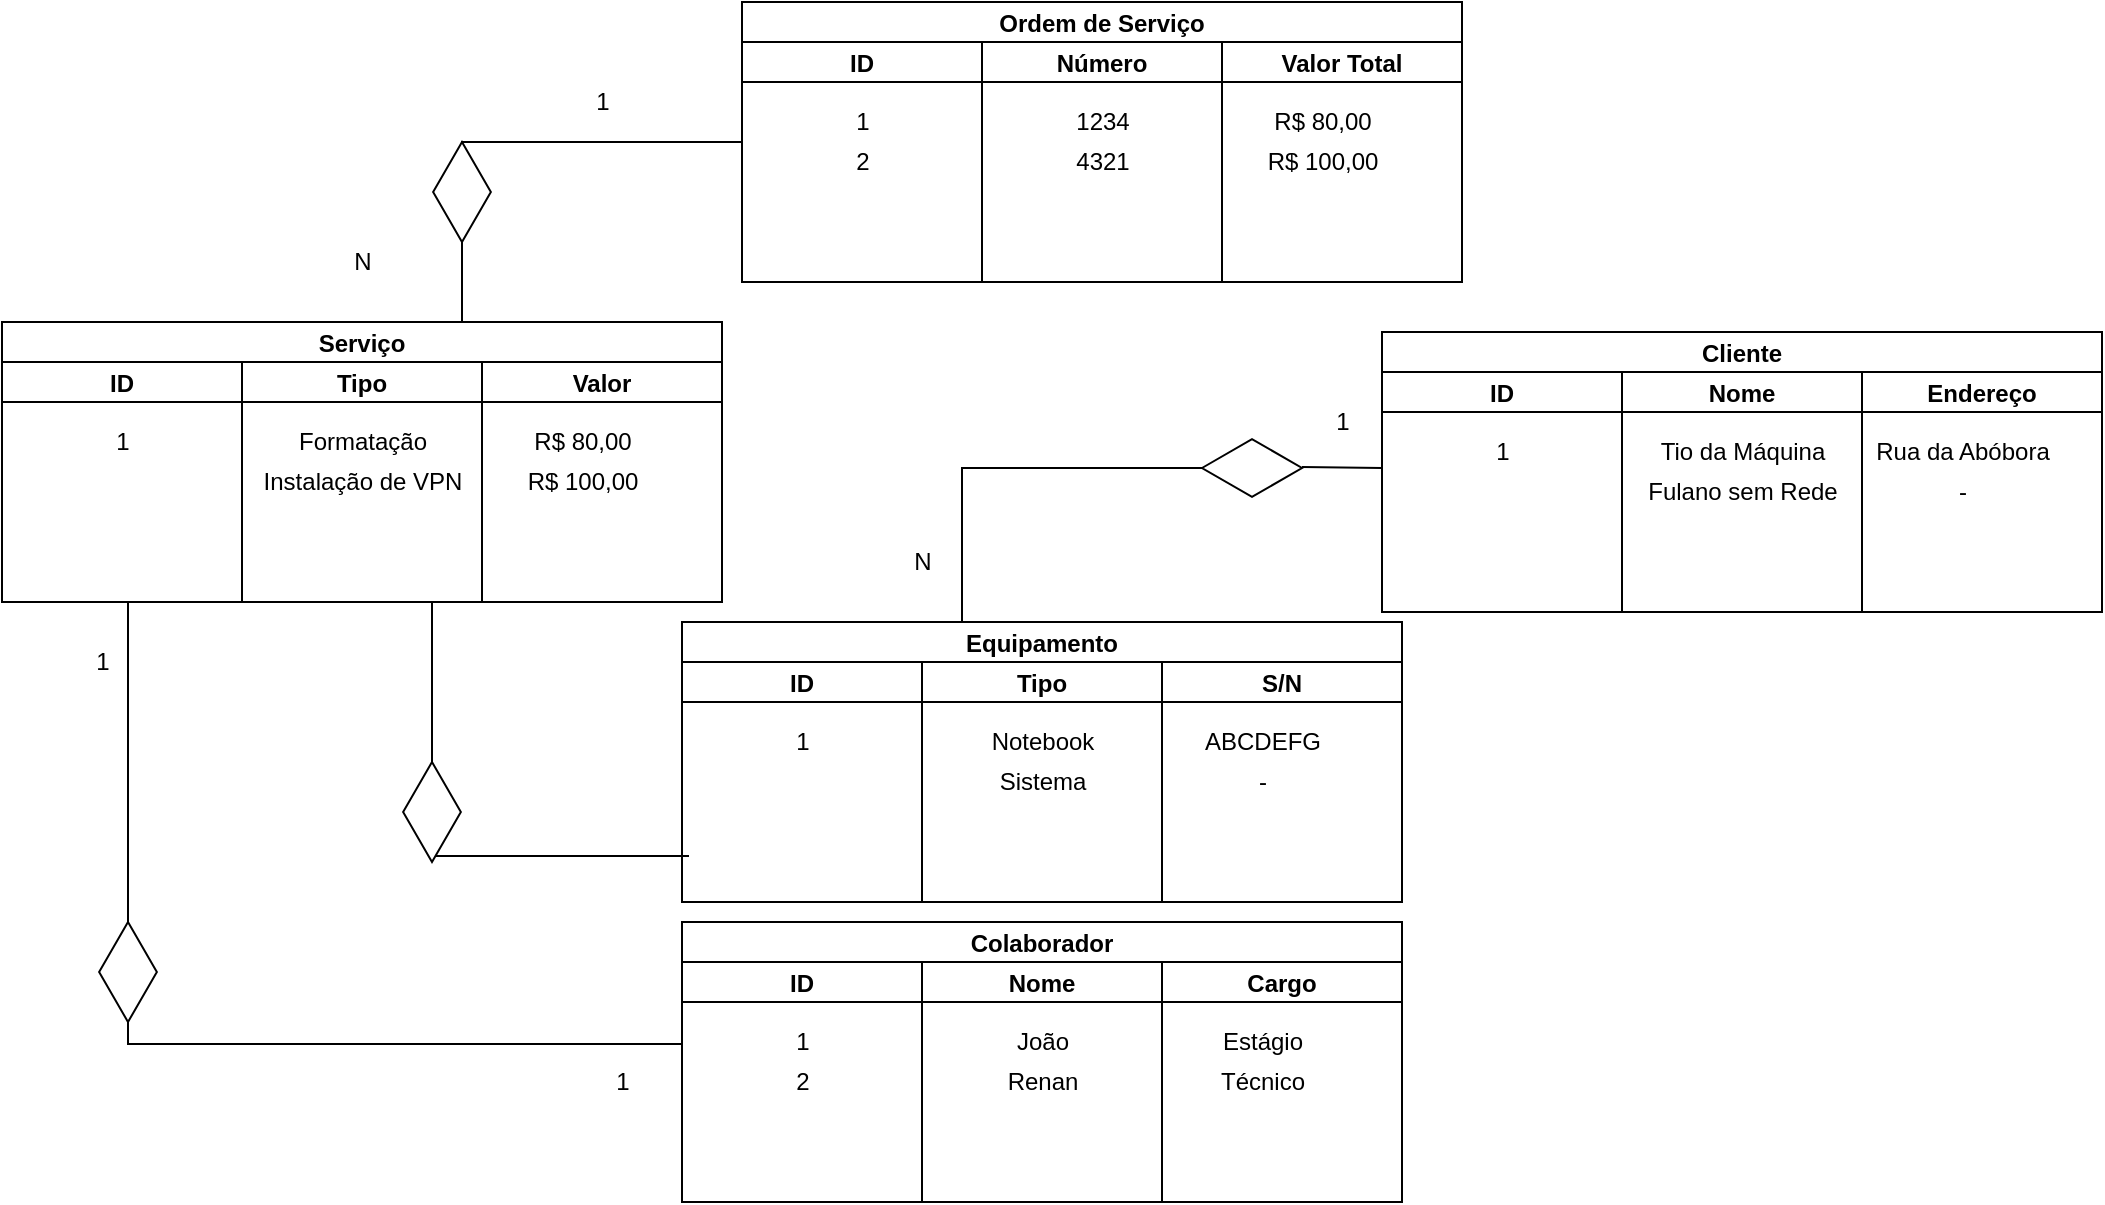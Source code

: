 <mxfile version="17.4.0" type="github">
  <diagram id="lMBrlm8vNXQDMw0H5nZM" name="Page-1">
    <mxGraphModel dx="1888" dy="584" grid="1" gridSize="10" guides="1" tooltips="1" connect="1" arrows="1" fold="1" page="1" pageScale="1" pageWidth="827" pageHeight="1169" math="0" shadow="0">
      <root>
        <mxCell id="0" />
        <mxCell id="1" parent="0" />
        <mxCell id="IsriQ1lE6_1nfN0uw5-a-104" value="" style="shape=partialRectangle;whiteSpace=wrap;html=1;bottom=0;right=0;fillColor=none;" parent="1" vertex="1">
          <mxGeometry x="130" y="80" width="140" height="90" as="geometry" />
        </mxCell>
        <mxCell id="IsriQ1lE6_1nfN0uw5-a-105" value="" style="shape=partialRectangle;whiteSpace=wrap;html=1;bottom=0;right=0;fillColor=none;rotation=-90;" parent="1" vertex="1">
          <mxGeometry x="116" y="310" width="126" height="128" as="geometry" />
        </mxCell>
        <mxCell id="IsriQ1lE6_1nfN0uw5-a-108" value="" style="html=1;whiteSpace=wrap;aspect=fixed;shape=isoRectangle;" parent="1" vertex="1">
          <mxGeometry x="500" y="228" width="50" height="30" as="geometry" />
        </mxCell>
        <mxCell id="IsriQ1lE6_1nfN0uw5-a-109" value="" style="html=1;whiteSpace=wrap;aspect=fixed;shape=isoRectangle;direction=south;" parent="1" vertex="1">
          <mxGeometry x="100" y="390" width="30" height="50" as="geometry" />
        </mxCell>
        <mxCell id="IsriQ1lE6_1nfN0uw5-a-110" value="" style="html=1;whiteSpace=wrap;aspect=fixed;shape=isoRectangle;direction=south;" parent="1" vertex="1">
          <mxGeometry x="115" y="80" width="30" height="50" as="geometry" />
        </mxCell>
        <mxCell id="_zx3jNqmu_vyL-IkOqmQ-4" value="Ordem de Serviço" style="swimlane;childLayout=stackLayout;resizeParent=1;resizeParentMax=0;startSize=20;" vertex="1" parent="1">
          <mxGeometry x="270" y="10" width="360" height="140" as="geometry" />
        </mxCell>
        <mxCell id="_zx3jNqmu_vyL-IkOqmQ-5" value="ID" style="swimlane;startSize=20;" vertex="1" parent="_zx3jNqmu_vyL-IkOqmQ-4">
          <mxGeometry y="20" width="120" height="120" as="geometry" />
        </mxCell>
        <mxCell id="_zx3jNqmu_vyL-IkOqmQ-8" value="1" style="text;html=1;align=center;verticalAlign=middle;resizable=0;points=[];autosize=1;strokeColor=none;fillColor=none;" vertex="1" parent="_zx3jNqmu_vyL-IkOqmQ-5">
          <mxGeometry x="50" y="30" width="20" height="20" as="geometry" />
        </mxCell>
        <mxCell id="_zx3jNqmu_vyL-IkOqmQ-6" value="Número" style="swimlane;startSize=20;" vertex="1" parent="_zx3jNqmu_vyL-IkOqmQ-4">
          <mxGeometry x="120" y="20" width="120" height="120" as="geometry" />
        </mxCell>
        <mxCell id="_zx3jNqmu_vyL-IkOqmQ-9" value="1234" style="text;html=1;align=center;verticalAlign=middle;resizable=0;points=[];autosize=1;strokeColor=none;fillColor=none;" vertex="1" parent="_zx3jNqmu_vyL-IkOqmQ-6">
          <mxGeometry x="40" y="30" width="40" height="20" as="geometry" />
        </mxCell>
        <mxCell id="_zx3jNqmu_vyL-IkOqmQ-12" value="4321" style="text;html=1;align=center;verticalAlign=middle;resizable=0;points=[];autosize=1;strokeColor=none;fillColor=none;" vertex="1" parent="_zx3jNqmu_vyL-IkOqmQ-6">
          <mxGeometry x="40" y="50" width="40" height="20" as="geometry" />
        </mxCell>
        <mxCell id="_zx3jNqmu_vyL-IkOqmQ-7" value="Valor Total" style="swimlane;startSize=20;" vertex="1" parent="_zx3jNqmu_vyL-IkOqmQ-4">
          <mxGeometry x="240" y="20" width="120" height="120" as="geometry" />
        </mxCell>
        <mxCell id="_zx3jNqmu_vyL-IkOqmQ-10" value="R$ 80,00" style="text;html=1;align=center;verticalAlign=middle;resizable=0;points=[];autosize=1;strokeColor=none;fillColor=none;" vertex="1" parent="_zx3jNqmu_vyL-IkOqmQ-7">
          <mxGeometry x="20" y="30" width="60" height="20" as="geometry" />
        </mxCell>
        <mxCell id="_zx3jNqmu_vyL-IkOqmQ-13" value="R$ 100,00" style="text;html=1;align=center;verticalAlign=middle;resizable=0;points=[];autosize=1;strokeColor=none;fillColor=none;" vertex="1" parent="_zx3jNqmu_vyL-IkOqmQ-7">
          <mxGeometry x="15" y="50" width="70" height="20" as="geometry" />
        </mxCell>
        <mxCell id="_zx3jNqmu_vyL-IkOqmQ-11" value="2" style="text;html=1;align=center;verticalAlign=middle;resizable=0;points=[];autosize=1;strokeColor=none;fillColor=none;" vertex="1" parent="1">
          <mxGeometry x="320" y="80" width="20" height="20" as="geometry" />
        </mxCell>
        <mxCell id="_zx3jNqmu_vyL-IkOqmQ-14" value="Serviço" style="swimlane;childLayout=stackLayout;resizeParent=1;resizeParentMax=0;startSize=20;" vertex="1" parent="1">
          <mxGeometry x="-100" y="170" width="360" height="140" as="geometry" />
        </mxCell>
        <mxCell id="_zx3jNqmu_vyL-IkOqmQ-15" value="ID" style="swimlane;startSize=20;" vertex="1" parent="_zx3jNqmu_vyL-IkOqmQ-14">
          <mxGeometry y="20" width="120" height="120" as="geometry" />
        </mxCell>
        <mxCell id="_zx3jNqmu_vyL-IkOqmQ-16" value="1" style="text;html=1;align=center;verticalAlign=middle;resizable=0;points=[];autosize=1;strokeColor=none;fillColor=none;" vertex="1" parent="_zx3jNqmu_vyL-IkOqmQ-15">
          <mxGeometry x="50" y="30" width="20" height="20" as="geometry" />
        </mxCell>
        <mxCell id="_zx3jNqmu_vyL-IkOqmQ-17" value="Tipo" style="swimlane;startSize=20;" vertex="1" parent="_zx3jNqmu_vyL-IkOqmQ-14">
          <mxGeometry x="120" y="20" width="120" height="120" as="geometry" />
        </mxCell>
        <mxCell id="_zx3jNqmu_vyL-IkOqmQ-18" value="Formatação" style="text;html=1;align=center;verticalAlign=middle;resizable=0;points=[];autosize=1;strokeColor=none;fillColor=none;" vertex="1" parent="_zx3jNqmu_vyL-IkOqmQ-17">
          <mxGeometry x="20" y="30" width="80" height="20" as="geometry" />
        </mxCell>
        <mxCell id="_zx3jNqmu_vyL-IkOqmQ-19" value="Instalação de VPN" style="text;html=1;align=center;verticalAlign=middle;resizable=0;points=[];autosize=1;strokeColor=none;fillColor=none;" vertex="1" parent="_zx3jNqmu_vyL-IkOqmQ-17">
          <mxGeometry x="5" y="50" width="110" height="20" as="geometry" />
        </mxCell>
        <mxCell id="_zx3jNqmu_vyL-IkOqmQ-20" value="Valor" style="swimlane;startSize=20;" vertex="1" parent="_zx3jNqmu_vyL-IkOqmQ-14">
          <mxGeometry x="240" y="20" width="120" height="120" as="geometry" />
        </mxCell>
        <mxCell id="_zx3jNqmu_vyL-IkOqmQ-21" value="R$ 80,00" style="text;html=1;align=center;verticalAlign=middle;resizable=0;points=[];autosize=1;strokeColor=none;fillColor=none;" vertex="1" parent="_zx3jNqmu_vyL-IkOqmQ-20">
          <mxGeometry x="20" y="30" width="60" height="20" as="geometry" />
        </mxCell>
        <mxCell id="_zx3jNqmu_vyL-IkOqmQ-22" value="R$ 100,00" style="text;html=1;align=center;verticalAlign=middle;resizable=0;points=[];autosize=1;strokeColor=none;fillColor=none;" vertex="1" parent="_zx3jNqmu_vyL-IkOqmQ-20">
          <mxGeometry x="15" y="50" width="70" height="20" as="geometry" />
        </mxCell>
        <mxCell id="_zx3jNqmu_vyL-IkOqmQ-23" value="Equipamento" style="swimlane;childLayout=stackLayout;resizeParent=1;resizeParentMax=0;startSize=20;" vertex="1" parent="1">
          <mxGeometry x="240" y="320" width="360" height="140" as="geometry" />
        </mxCell>
        <mxCell id="_zx3jNqmu_vyL-IkOqmQ-24" value="ID" style="swimlane;startSize=20;" vertex="1" parent="_zx3jNqmu_vyL-IkOqmQ-23">
          <mxGeometry y="20" width="120" height="120" as="geometry" />
        </mxCell>
        <mxCell id="_zx3jNqmu_vyL-IkOqmQ-25" value="1" style="text;html=1;align=center;verticalAlign=middle;resizable=0;points=[];autosize=1;strokeColor=none;fillColor=none;" vertex="1" parent="_zx3jNqmu_vyL-IkOqmQ-24">
          <mxGeometry x="50" y="30" width="20" height="20" as="geometry" />
        </mxCell>
        <mxCell id="_zx3jNqmu_vyL-IkOqmQ-26" value="Tipo" style="swimlane;startSize=20;" vertex="1" parent="_zx3jNqmu_vyL-IkOqmQ-23">
          <mxGeometry x="120" y="20" width="120" height="120" as="geometry" />
        </mxCell>
        <mxCell id="_zx3jNqmu_vyL-IkOqmQ-27" value="Notebook" style="text;html=1;align=center;verticalAlign=middle;resizable=0;points=[];autosize=1;strokeColor=none;fillColor=none;" vertex="1" parent="_zx3jNqmu_vyL-IkOqmQ-26">
          <mxGeometry x="25" y="30" width="70" height="20" as="geometry" />
        </mxCell>
        <mxCell id="_zx3jNqmu_vyL-IkOqmQ-28" value="Sistema" style="text;html=1;align=center;verticalAlign=middle;resizable=0;points=[];autosize=1;strokeColor=none;fillColor=none;" vertex="1" parent="_zx3jNqmu_vyL-IkOqmQ-26">
          <mxGeometry x="30" y="50" width="60" height="20" as="geometry" />
        </mxCell>
        <mxCell id="_zx3jNqmu_vyL-IkOqmQ-29" value="S/N" style="swimlane;startSize=20;" vertex="1" parent="_zx3jNqmu_vyL-IkOqmQ-23">
          <mxGeometry x="240" y="20" width="120" height="120" as="geometry" />
        </mxCell>
        <mxCell id="_zx3jNqmu_vyL-IkOqmQ-30" value="ABCDEFG" style="text;html=1;align=center;verticalAlign=middle;resizable=0;points=[];autosize=1;strokeColor=none;fillColor=none;" vertex="1" parent="_zx3jNqmu_vyL-IkOqmQ-29">
          <mxGeometry x="15" y="30" width="70" height="20" as="geometry" />
        </mxCell>
        <mxCell id="_zx3jNqmu_vyL-IkOqmQ-31" value="-" style="text;html=1;align=center;verticalAlign=middle;resizable=0;points=[];autosize=1;strokeColor=none;fillColor=none;" vertex="1" parent="_zx3jNqmu_vyL-IkOqmQ-29">
          <mxGeometry x="40" y="50" width="20" height="20" as="geometry" />
        </mxCell>
        <mxCell id="_zx3jNqmu_vyL-IkOqmQ-34" value="Cliente" style="swimlane;childLayout=stackLayout;resizeParent=1;resizeParentMax=0;startSize=20;" vertex="1" parent="1">
          <mxGeometry x="590" y="175" width="360" height="140" as="geometry" />
        </mxCell>
        <mxCell id="_zx3jNqmu_vyL-IkOqmQ-35" value="ID" style="swimlane;startSize=20;" vertex="1" parent="_zx3jNqmu_vyL-IkOqmQ-34">
          <mxGeometry y="20" width="120" height="120" as="geometry" />
        </mxCell>
        <mxCell id="_zx3jNqmu_vyL-IkOqmQ-36" value="1" style="text;html=1;align=center;verticalAlign=middle;resizable=0;points=[];autosize=1;strokeColor=none;fillColor=none;" vertex="1" parent="_zx3jNqmu_vyL-IkOqmQ-35">
          <mxGeometry x="50" y="30" width="20" height="20" as="geometry" />
        </mxCell>
        <mxCell id="_zx3jNqmu_vyL-IkOqmQ-37" value="Nome" style="swimlane;startSize=20;" vertex="1" parent="_zx3jNqmu_vyL-IkOqmQ-34">
          <mxGeometry x="120" y="20" width="120" height="120" as="geometry" />
        </mxCell>
        <mxCell id="_zx3jNqmu_vyL-IkOqmQ-38" value="Tio da Máquina" style="text;html=1;align=center;verticalAlign=middle;resizable=0;points=[];autosize=1;strokeColor=none;fillColor=none;" vertex="1" parent="_zx3jNqmu_vyL-IkOqmQ-37">
          <mxGeometry x="10" y="30" width="100" height="20" as="geometry" />
        </mxCell>
        <mxCell id="_zx3jNqmu_vyL-IkOqmQ-39" value="Fulano sem Rede" style="text;html=1;align=center;verticalAlign=middle;resizable=0;points=[];autosize=1;strokeColor=none;fillColor=none;" vertex="1" parent="_zx3jNqmu_vyL-IkOqmQ-37">
          <mxGeometry x="5" y="50" width="110" height="20" as="geometry" />
        </mxCell>
        <mxCell id="_zx3jNqmu_vyL-IkOqmQ-40" value="Endereço" style="swimlane;startSize=20;" vertex="1" parent="_zx3jNqmu_vyL-IkOqmQ-34">
          <mxGeometry x="240" y="20" width="120" height="120" as="geometry" />
        </mxCell>
        <mxCell id="_zx3jNqmu_vyL-IkOqmQ-41" value="Rua da Abóbora" style="text;html=1;align=center;verticalAlign=middle;resizable=0;points=[];autosize=1;strokeColor=none;fillColor=none;" vertex="1" parent="_zx3jNqmu_vyL-IkOqmQ-40">
          <mxGeometry y="30" width="100" height="20" as="geometry" />
        </mxCell>
        <mxCell id="_zx3jNqmu_vyL-IkOqmQ-42" value="-" style="text;html=1;align=center;verticalAlign=middle;resizable=0;points=[];autosize=1;strokeColor=none;fillColor=none;" vertex="1" parent="_zx3jNqmu_vyL-IkOqmQ-40">
          <mxGeometry x="40" y="50" width="20" height="20" as="geometry" />
        </mxCell>
        <mxCell id="_zx3jNqmu_vyL-IkOqmQ-44" value="" style="shape=partialRectangle;whiteSpace=wrap;html=1;bottom=0;right=0;fillColor=none;" vertex="1" parent="1">
          <mxGeometry x="380" y="243" width="120" height="77" as="geometry" />
        </mxCell>
        <mxCell id="_zx3jNqmu_vyL-IkOqmQ-45" value="" style="endArrow=none;html=1;rounded=0;" edge="1" parent="1">
          <mxGeometry width="50" height="50" relative="1" as="geometry">
            <mxPoint x="550" y="242.5" as="sourcePoint" />
            <mxPoint x="590" y="243" as="targetPoint" />
          </mxGeometry>
        </mxCell>
        <mxCell id="_zx3jNqmu_vyL-IkOqmQ-46" value="Colaborador" style="swimlane;childLayout=stackLayout;resizeParent=1;resizeParentMax=0;startSize=20;" vertex="1" parent="1">
          <mxGeometry x="240" y="470" width="360" height="140" as="geometry" />
        </mxCell>
        <mxCell id="_zx3jNqmu_vyL-IkOqmQ-47" value="ID" style="swimlane;startSize=20;" vertex="1" parent="_zx3jNqmu_vyL-IkOqmQ-46">
          <mxGeometry y="20" width="120" height="120" as="geometry" />
        </mxCell>
        <mxCell id="_zx3jNqmu_vyL-IkOqmQ-48" value="1" style="text;html=1;align=center;verticalAlign=middle;resizable=0;points=[];autosize=1;strokeColor=none;fillColor=none;" vertex="1" parent="_zx3jNqmu_vyL-IkOqmQ-47">
          <mxGeometry x="50" y="30" width="20" height="20" as="geometry" />
        </mxCell>
        <mxCell id="_zx3jNqmu_vyL-IkOqmQ-55" value="2&lt;br&gt;" style="text;html=1;align=center;verticalAlign=middle;resizable=0;points=[];autosize=1;strokeColor=none;fillColor=none;" vertex="1" parent="_zx3jNqmu_vyL-IkOqmQ-47">
          <mxGeometry x="50" y="50" width="20" height="20" as="geometry" />
        </mxCell>
        <mxCell id="_zx3jNqmu_vyL-IkOqmQ-49" value="Nome" style="swimlane;startSize=20;" vertex="1" parent="_zx3jNqmu_vyL-IkOqmQ-46">
          <mxGeometry x="120" y="20" width="120" height="120" as="geometry" />
        </mxCell>
        <mxCell id="_zx3jNqmu_vyL-IkOqmQ-50" value="João" style="text;html=1;align=center;verticalAlign=middle;resizable=0;points=[];autosize=1;strokeColor=none;fillColor=none;" vertex="1" parent="_zx3jNqmu_vyL-IkOqmQ-49">
          <mxGeometry x="40" y="30" width="40" height="20" as="geometry" />
        </mxCell>
        <mxCell id="_zx3jNqmu_vyL-IkOqmQ-51" value="Renan" style="text;html=1;align=center;verticalAlign=middle;resizable=0;points=[];autosize=1;strokeColor=none;fillColor=none;" vertex="1" parent="_zx3jNqmu_vyL-IkOqmQ-49">
          <mxGeometry x="35" y="50" width="50" height="20" as="geometry" />
        </mxCell>
        <mxCell id="_zx3jNqmu_vyL-IkOqmQ-52" value="Cargo" style="swimlane;startSize=20;" vertex="1" parent="_zx3jNqmu_vyL-IkOqmQ-46">
          <mxGeometry x="240" y="20" width="120" height="120" as="geometry" />
        </mxCell>
        <mxCell id="_zx3jNqmu_vyL-IkOqmQ-53" value="Estágio" style="text;html=1;align=center;verticalAlign=middle;resizable=0;points=[];autosize=1;strokeColor=none;fillColor=none;" vertex="1" parent="_zx3jNqmu_vyL-IkOqmQ-52">
          <mxGeometry x="20" y="30" width="60" height="20" as="geometry" />
        </mxCell>
        <mxCell id="_zx3jNqmu_vyL-IkOqmQ-54" value="Técnico" style="text;html=1;align=center;verticalAlign=middle;resizable=0;points=[];autosize=1;strokeColor=none;fillColor=none;" vertex="1" parent="_zx3jNqmu_vyL-IkOqmQ-52">
          <mxGeometry x="20" y="50" width="60" height="20" as="geometry" />
        </mxCell>
        <mxCell id="_zx3jNqmu_vyL-IkOqmQ-56" value="" style="shape=partialRectangle;whiteSpace=wrap;html=1;bottom=0;right=0;fillColor=none;rotation=-90;" vertex="1" parent="1">
          <mxGeometry x="-9" y="283" width="220" height="276" as="geometry" />
        </mxCell>
        <mxCell id="_zx3jNqmu_vyL-IkOqmQ-57" value="" style="html=1;whiteSpace=wrap;aspect=fixed;shape=isoRectangle;direction=south;" vertex="1" parent="1">
          <mxGeometry x="-52" y="470" width="30" height="50" as="geometry" />
        </mxCell>
        <mxCell id="_zx3jNqmu_vyL-IkOqmQ-58" value="1" style="text;html=1;align=center;verticalAlign=middle;resizable=0;points=[];autosize=1;strokeColor=none;fillColor=none;" vertex="1" parent="1">
          <mxGeometry x="190" y="50" width="20" height="20" as="geometry" />
        </mxCell>
        <mxCell id="_zx3jNqmu_vyL-IkOqmQ-59" value="N" style="text;html=1;align=center;verticalAlign=middle;resizable=0;points=[];autosize=1;strokeColor=none;fillColor=none;" vertex="1" parent="1">
          <mxGeometry x="70" y="130" width="20" height="20" as="geometry" />
        </mxCell>
        <mxCell id="_zx3jNqmu_vyL-IkOqmQ-60" value="1" style="text;html=1;align=center;verticalAlign=middle;resizable=0;points=[];autosize=1;strokeColor=none;fillColor=none;" vertex="1" parent="1">
          <mxGeometry x="560" y="210" width="20" height="20" as="geometry" />
        </mxCell>
        <mxCell id="_zx3jNqmu_vyL-IkOqmQ-61" value="N" style="text;html=1;align=center;verticalAlign=middle;resizable=0;points=[];autosize=1;strokeColor=none;fillColor=none;" vertex="1" parent="1">
          <mxGeometry x="350" y="280" width="20" height="20" as="geometry" />
        </mxCell>
        <mxCell id="_zx3jNqmu_vyL-IkOqmQ-62" value="1" style="text;html=1;align=center;verticalAlign=middle;resizable=0;points=[];autosize=1;strokeColor=none;fillColor=none;" vertex="1" parent="1">
          <mxGeometry x="200" y="540" width="20" height="20" as="geometry" />
        </mxCell>
        <mxCell id="_zx3jNqmu_vyL-IkOqmQ-63" value="1" style="text;html=1;align=center;verticalAlign=middle;resizable=0;points=[];autosize=1;strokeColor=none;fillColor=none;" vertex="1" parent="1">
          <mxGeometry x="-60" y="330" width="20" height="20" as="geometry" />
        </mxCell>
      </root>
    </mxGraphModel>
  </diagram>
</mxfile>
